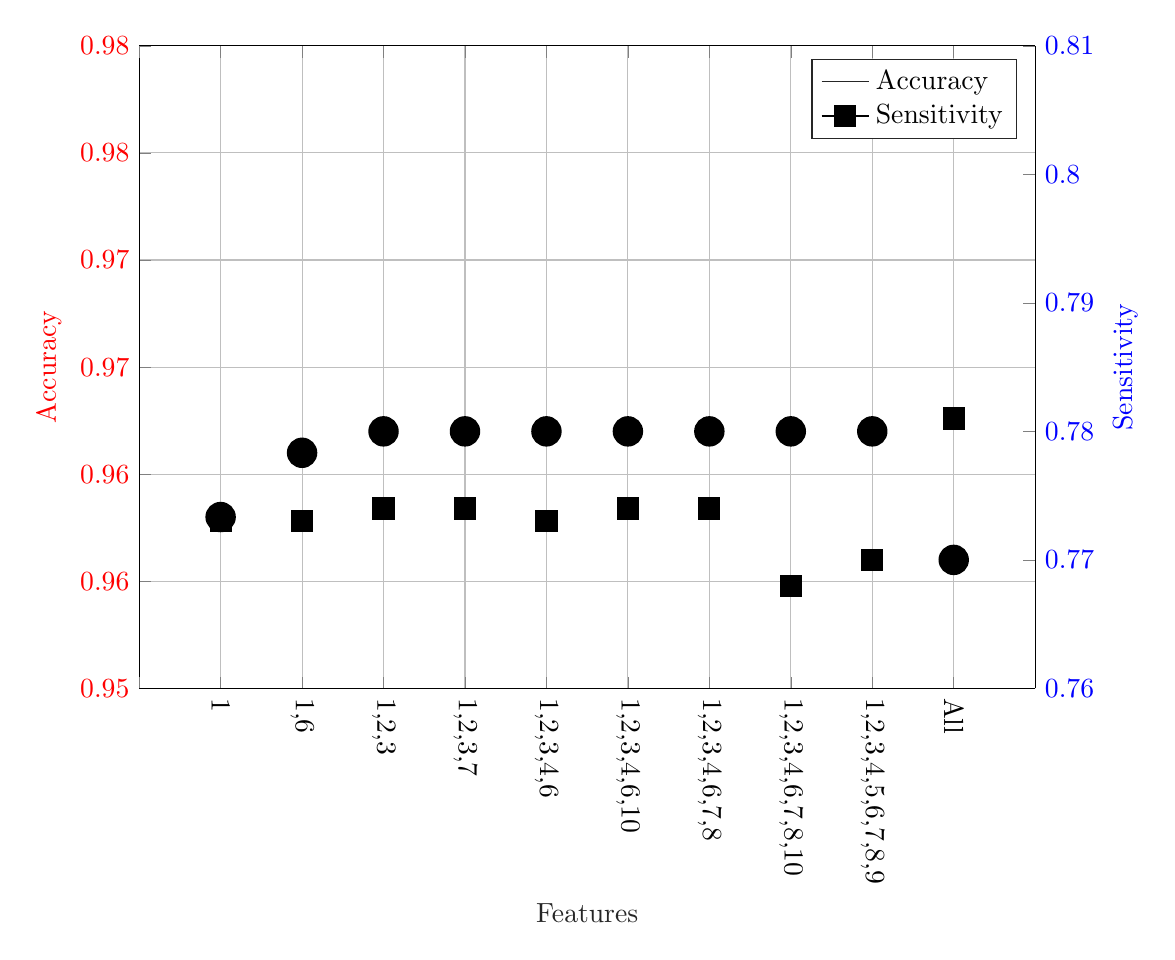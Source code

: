 % This file was created by matlab2tikz.
%
%The latest updates can be retrieved from
%  http://www.mathworks.com/matlabcentral/fileexchange/22022-matlab2tikz-matlab2tikz
%where you can also make suggestions and rate matlab2tikz.
%
\begin{tikzpicture}
%
\begin{axis}[
width=4.48in,
height=3.213in,
at={(0.758in,1.234in)},
scale only axis,
xmin=0,xmax=11,
xtick={1,2,3,4,5,6,7,8,9,10},
xticklabels={{1},{1,6},{1,2,3},{1,2,3,7},{1,2,3,4,6},{1,2,3,4,6,10},{1,2,3,4,6,7,8},{1,2,3,4,6,7,8,10},{1,2,3,4,5,6,7,8,9},{All}},
xticklabel style={rotate=270},
xlabel style={font=\color{white!15!black}},
xlabel={Features},
axis y line*=left,
xlabel={Features},
ylabel=Accuracy,
ylabel style={font=\color{red}},
y tick label style={font=\color{red}},
ymin=0.95,
ymax=.98,
axis background/.style={fill=white},
xmajorgrids,
ymajorgrids,
legend style={legend cell align=left, align=left, draw=white!15!black}]
%
\addplot[color=black, line width=1.0pt, draw=none, mark size=5.0pt, mark=*, mark options={solid, fill=red, black}]
  table[row sep=crcr]{%
1	0.958\\
2	0.961\\
3	0.962\\
4	0.962\\
5	0.962\\
6	0.962\\
7	0.962\\
8	0.962\\
9	0.962\\
10	0.956\\
}; \label{plot_one}
\addlegendentry{Accuracy}
\end{axis}
%
\begin{axis}
[width=4.48in,
height=3.213in,
at={(0.758in,1.234in)},
scale only axis,
xmin=0,xmax=11,
axis y line*=right,
ylabel=Sensitivity,
ylabel style={font=\color{blue}},
y tick label style={font=\color{blue}},
xticklabels={,,},
ymin=0.76,
ymax=0.81,
legend style={legend cell align=left, align=left, draw=white!15!black}]
%
\addlegendimage{/pgfplots/refstyle=plot_one}\addlegendentry{Accuracy}
\addplot [color=black, line width=1.0pt, draw=none, mark size=3.5pt, mark=square*, mark options={solid, fill=blue, black}]
  table[row sep=crcr]{%
1	0.773\\
2	0.773\\
3	0.774\\
4	0.774\\
5	0.773\\
6	0.774\\
7	0.774\\
8	0.768\\
9	0.77\\
10	0.781\\
};
\addlegendentry{Sensitivity}
%
\end{axis}
%
\end{tikzpicture}%
